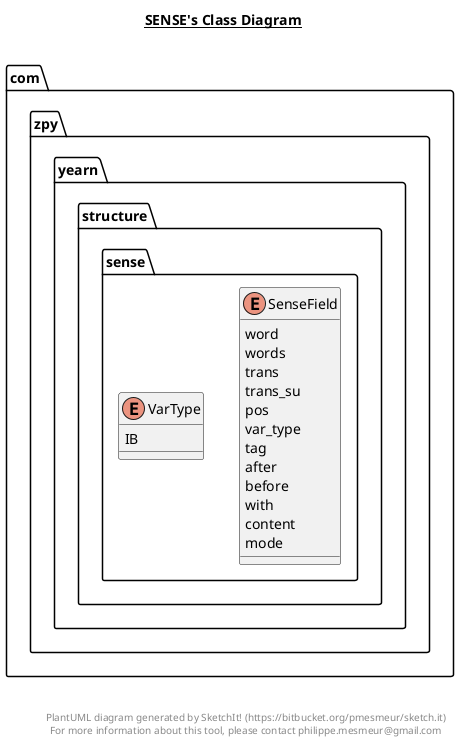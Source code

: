 @startuml

title __SENSE's Class Diagram__\n

  package com.zpy.yearn {
    package com.zpy.yearn.structure.sense {
      enum SenseField {
        word
        words
        trans
        trans_su
        pos
        var_type
        tag
        after
        before
        with
        content
        mode
      }
    }
  }
  

  package com.zpy.yearn {
    package com.zpy.yearn.structure.sense {
      enum VarType {
        IB
      }
    }
  }
  



right footer


PlantUML diagram generated by SketchIt! (https://bitbucket.org/pmesmeur/sketch.it)
For more information about this tool, please contact philippe.mesmeur@gmail.com
endfooter

@enduml

